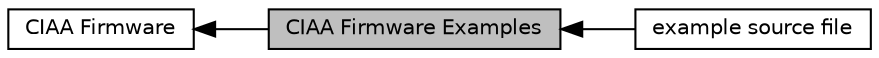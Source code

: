 digraph "CIAA Firmware Examples"
{
  edge [fontname="Helvetica",fontsize="10",labelfontname="Helvetica",labelfontsize="10"];
  node [fontname="Helvetica",fontsize="10",shape=record];
  rankdir=LR;
  Node0 [label="CIAA Firmware Examples",height=0.2,width=0.4,color="black", fillcolor="grey75", style="filled", fontcolor="black"];
  Node1 [label="CIAA Firmware",height=0.2,width=0.4,color="black", fillcolor="white", style="filled",URL="$group___c_i_a_a___firmware.html"];
  Node2 [label="example source file",height=0.2,width=0.4,color="black", fillcolor="white", style="filled",URL="$group___main.html"];
  Node1->Node0 [shape=plaintext, dir="back", style="solid"];
  Node0->Node2 [shape=plaintext, dir="back", style="solid"];
}
